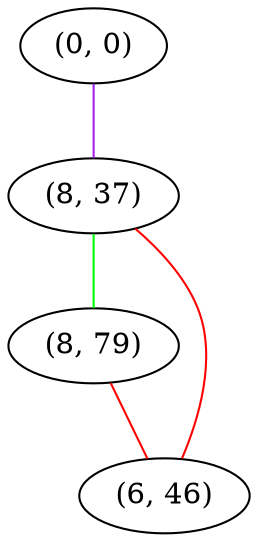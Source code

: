 graph "" {
"(0, 0)";
"(8, 37)";
"(8, 79)";
"(6, 46)";
"(0, 0)" -- "(8, 37)"  [color=purple, key=0, weight=4];
"(8, 37)" -- "(8, 79)"  [color=green, key=0, weight=2];
"(8, 37)" -- "(6, 46)"  [color=red, key=0, weight=1];
"(8, 79)" -- "(6, 46)"  [color=red, key=0, weight=1];
}
